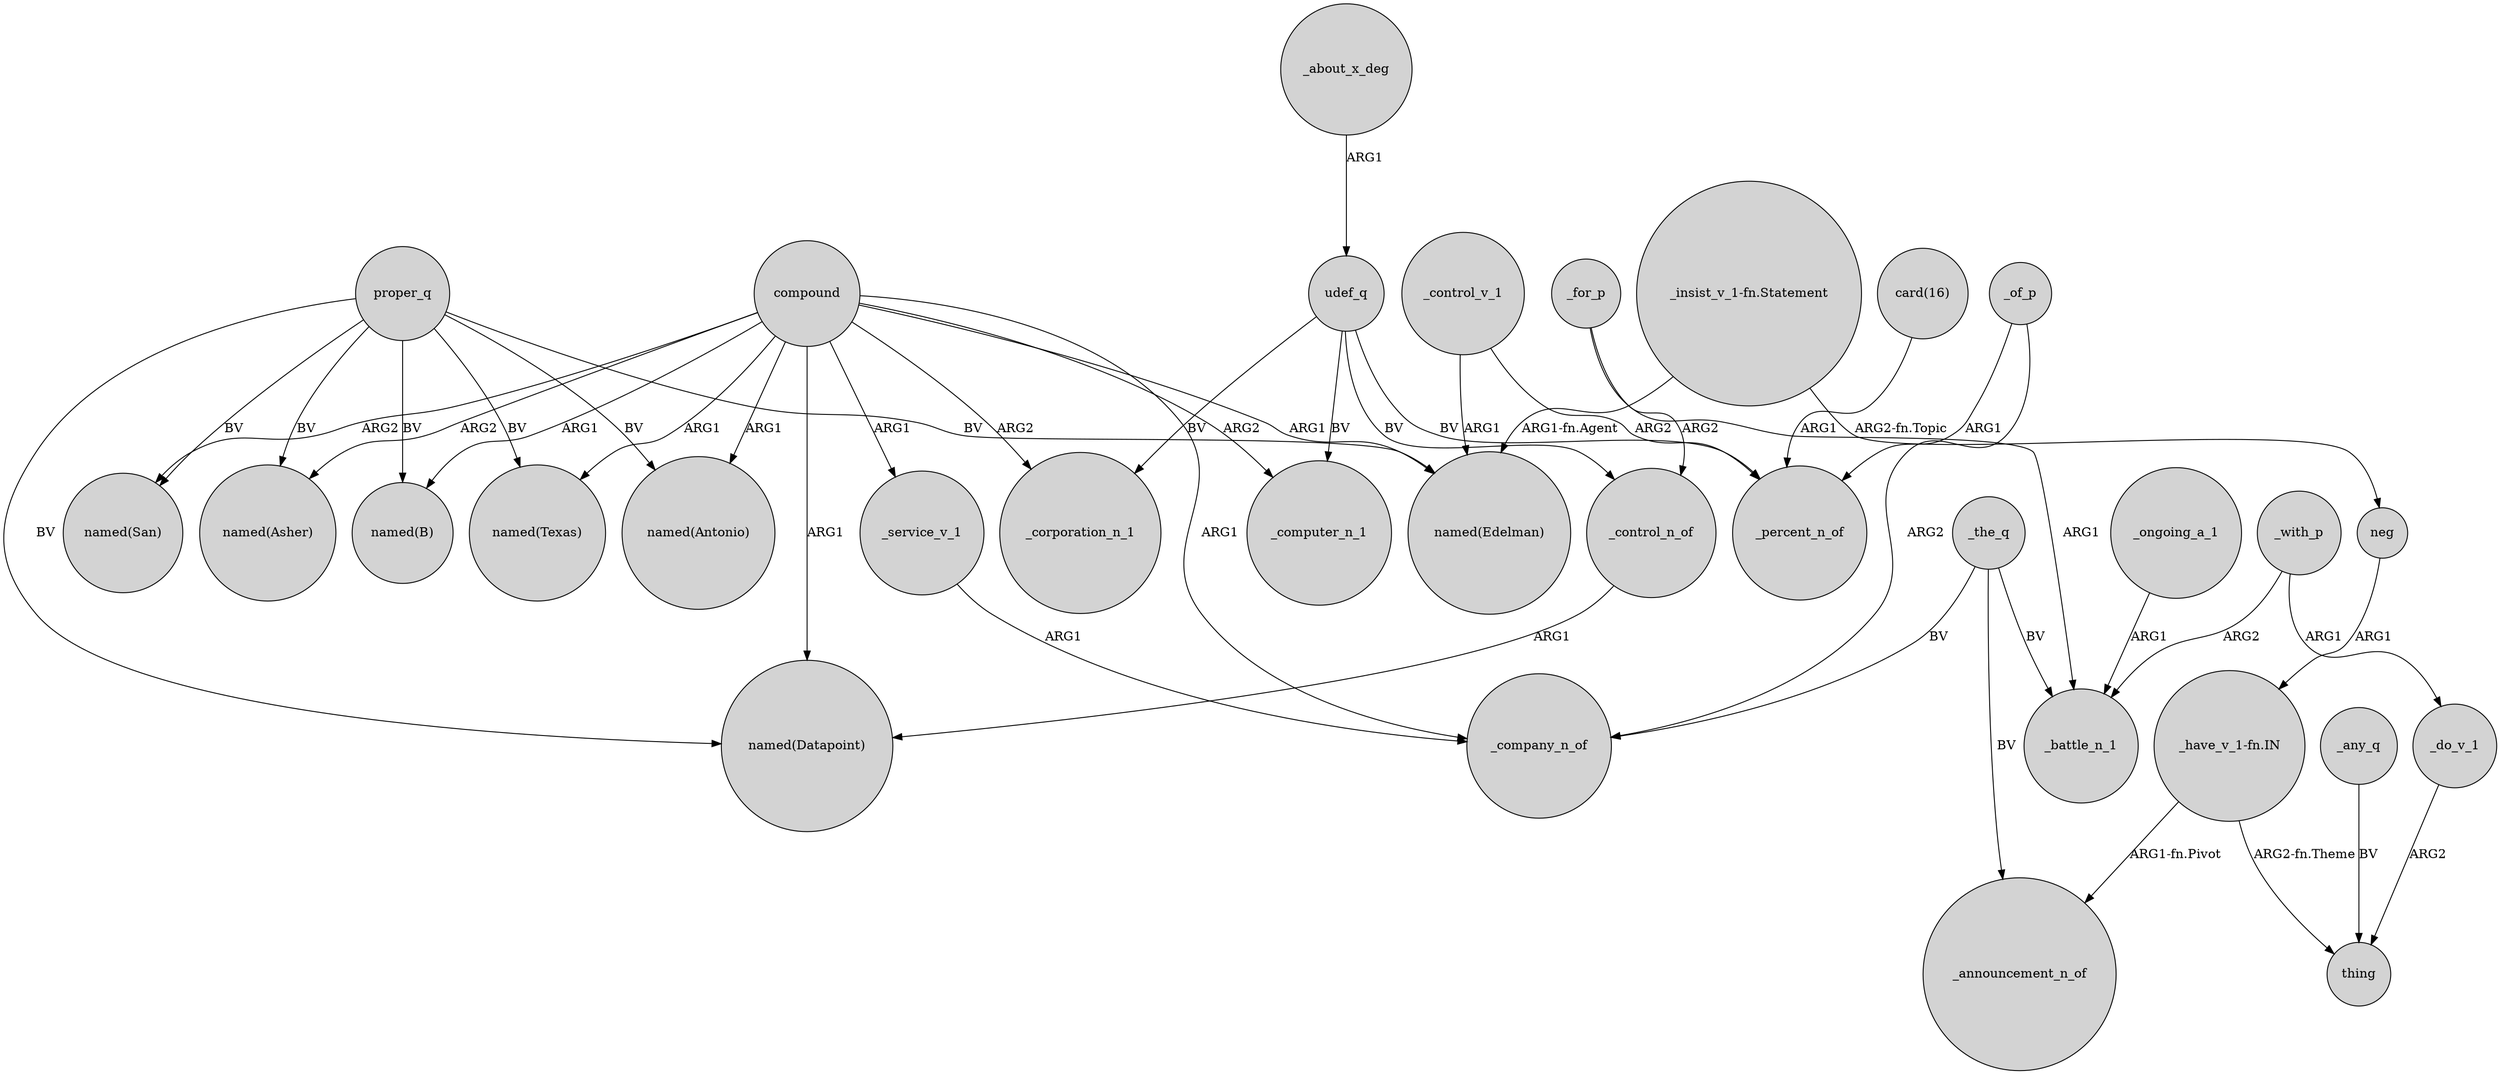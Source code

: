 digraph {
	node [shape=circle style=filled]
	compound -> "named(Texas)" [label=ARG1]
	_for_p -> _battle_n_1 [label=ARG1]
	compound -> "named(San)" [label=ARG2]
	neg -> "_have_v_1-fn.IN" [label=ARG1]
	"_insist_v_1-fn.Statement" -> "named(Edelman)" [label="ARG1-fn.Agent"]
	udef_q -> _control_n_of [label=BV]
	compound -> _corporation_n_1 [label=ARG2]
	proper_q -> "named(B)" [label=BV]
	_about_x_deg -> udef_q [label=ARG1]
	_control_v_1 -> "named(Edelman)" [label=ARG1]
	"_insist_v_1-fn.Statement" -> neg [label="ARG2-fn.Topic"]
	_control_n_of -> "named(Datapoint)" [label=ARG1]
	udef_q -> _computer_n_1 [label=BV]
	"card(16)" -> _percent_n_of [label=ARG1]
	_the_q -> _company_n_of [label=BV]
	compound -> "named(Asher)" [label=ARG2]
	compound -> _computer_n_1 [label=ARG2]
	compound -> "named(Antonio)" [label=ARG1]
	_of_p -> _percent_n_of [label=ARG1]
	_with_p -> _do_v_1 [label=ARG1]
	compound -> _company_n_of [label=ARG1]
	proper_q -> "named(Texas)" [label=BV]
	udef_q -> _corporation_n_1 [label=BV]
	compound -> _service_v_1 [label=ARG1]
	_the_q -> _announcement_n_of [label=BV]
	"_have_v_1-fn.IN" -> _announcement_n_of [label="ARG1-fn.Pivot"]
	_control_v_1 -> _percent_n_of [label=ARG2]
	_ongoing_a_1 -> _battle_n_1 [label=ARG1]
	_with_p -> _battle_n_1 [label=ARG2]
	"_have_v_1-fn.IN" -> thing [label="ARG2-fn.Theme"]
	proper_q -> "named(Asher)" [label=BV]
	proper_q -> "named(Datapoint)" [label=BV]
	compound -> "named(Datapoint)" [label=ARG1]
	compound -> "named(B)" [label=ARG1]
	_do_v_1 -> thing [label=ARG2]
	_service_v_1 -> _company_n_of [label=ARG1]
	_the_q -> _battle_n_1 [label=BV]
	proper_q -> "named(San)" [label=BV]
	_for_p -> _control_n_of [label=ARG2]
	udef_q -> _percent_n_of [label=BV]
	compound -> "named(Edelman)" [label=ARG1]
	proper_q -> "named(Edelman)" [label=BV]
	_of_p -> _company_n_of [label=ARG2]
	_any_q -> thing [label=BV]
	proper_q -> "named(Antonio)" [label=BV]
}
